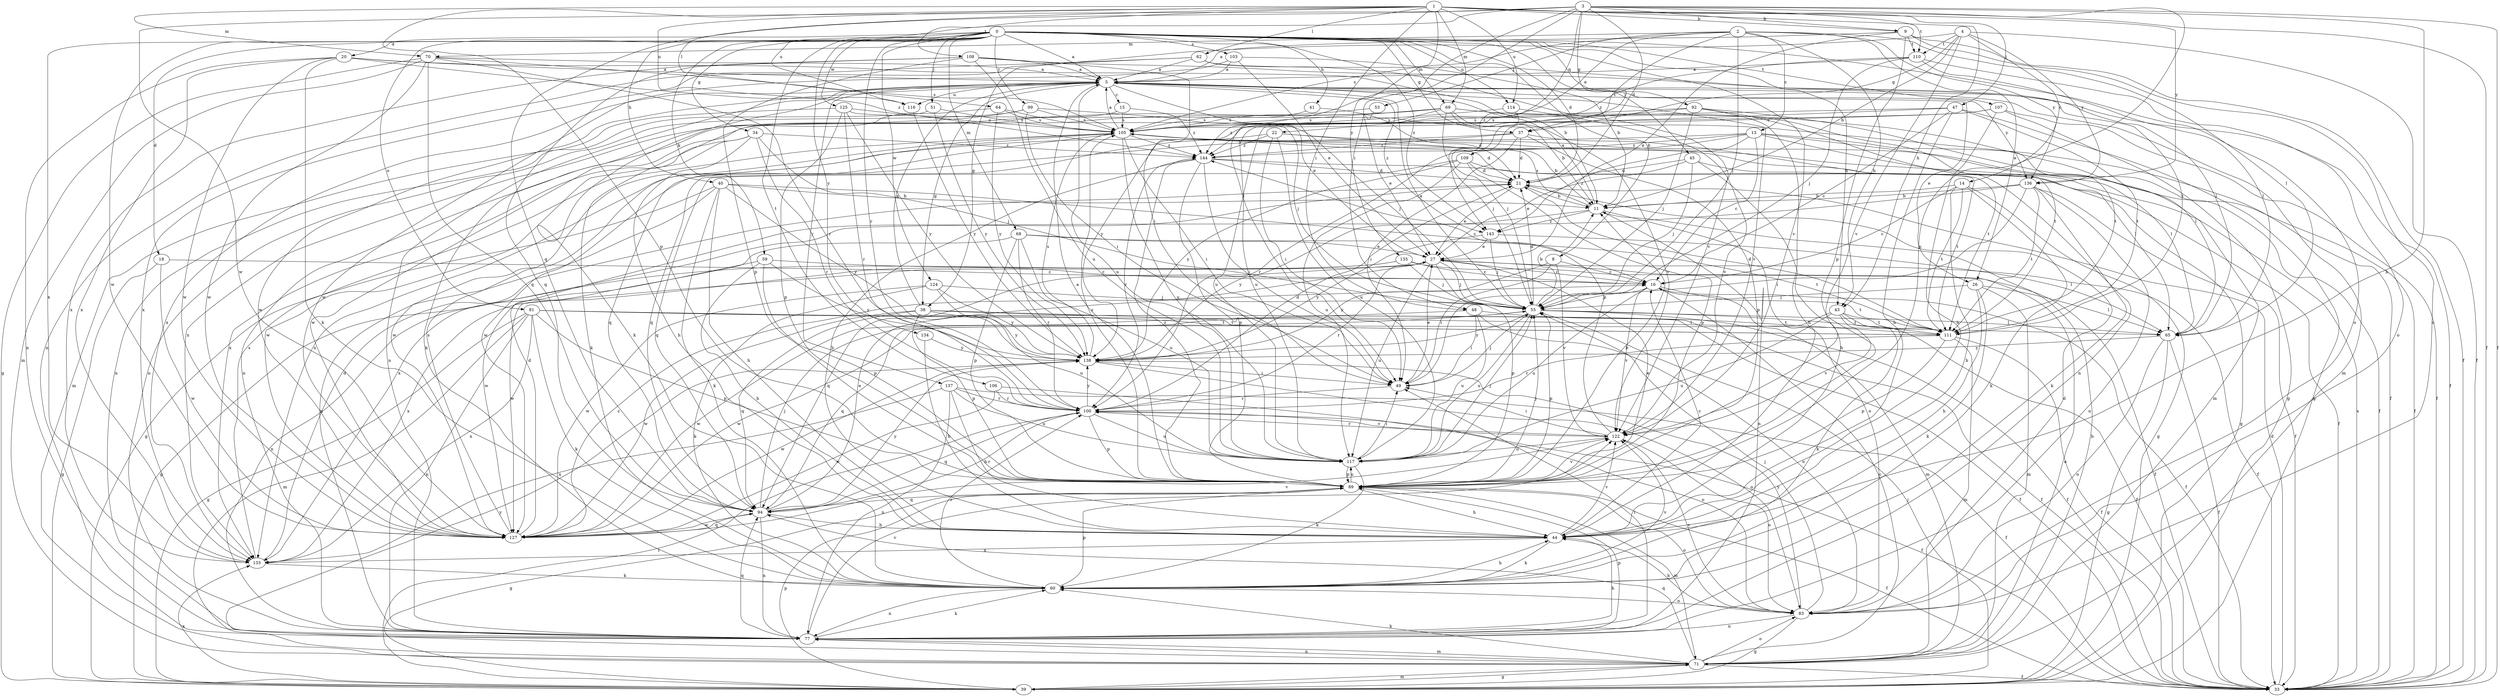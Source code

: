 strict digraph  {
0;
1;
2;
3;
4;
5;
8;
9;
11;
13;
14;
15;
16;
18;
20;
21;
22;
26;
27;
33;
34;
37;
38;
39;
40;
41;
43;
44;
45;
47;
48;
49;
51;
53;
55;
59;
60;
62;
64;
65;
68;
69;
70;
71;
77;
81;
83;
89;
92;
94;
99;
100;
103;
105;
106;
107;
108;
109;
110;
111;
114;
116;
117;
122;
124;
125;
127;
133;
134;
135;
136;
137;
138;
143;
144;
0 -> 5  [label=a];
0 -> 8  [label=b];
0 -> 18  [label=d];
0 -> 20  [label=d];
0 -> 21  [label=d];
0 -> 34  [label=g];
0 -> 37  [label=g];
0 -> 40  [label=h];
0 -> 41  [label=h];
0 -> 43  [label=h];
0 -> 45  [label=i];
0 -> 51  [label=j];
0 -> 59  [label=k];
0 -> 68  [label=m];
0 -> 69  [label=m];
0 -> 81  [label=o];
0 -> 83  [label=o];
0 -> 92  [label=q];
0 -> 99  [label=r];
0 -> 100  [label=r];
0 -> 103  [label=s];
0 -> 106  [label=t];
0 -> 107  [label=t];
0 -> 114  [label=u];
0 -> 122  [label=v];
0 -> 124  [label=w];
0 -> 125  [label=w];
0 -> 127  [label=w];
0 -> 133  [label=x];
0 -> 134  [label=y];
0 -> 143  [label=z];
1 -> 9  [label=b];
1 -> 33  [label=f];
1 -> 43  [label=h];
1 -> 47  [label=i];
1 -> 48  [label=i];
1 -> 62  [label=l];
1 -> 64  [label=l];
1 -> 69  [label=m];
1 -> 70  [label=m];
1 -> 89  [label=p];
1 -> 108  [label=t];
1 -> 114  [label=u];
1 -> 116  [label=u];
1 -> 135  [label=y];
1 -> 136  [label=y];
2 -> 13  [label=c];
2 -> 22  [label=e];
2 -> 26  [label=e];
2 -> 43  [label=h];
2 -> 53  [label=j];
2 -> 55  [label=j];
2 -> 65  [label=l];
2 -> 70  [label=m];
2 -> 105  [label=s];
2 -> 109  [label=t];
2 -> 136  [label=y];
3 -> 9  [label=b];
3 -> 21  [label=d];
3 -> 33  [label=f];
3 -> 37  [label=g];
3 -> 44  [label=h];
3 -> 48  [label=i];
3 -> 49  [label=i];
3 -> 89  [label=p];
3 -> 94  [label=q];
3 -> 110  [label=t];
3 -> 116  [label=u];
3 -> 127  [label=w];
3 -> 143  [label=z];
4 -> 11  [label=b];
4 -> 14  [label=c];
4 -> 33  [label=f];
4 -> 37  [label=g];
4 -> 38  [label=g];
4 -> 110  [label=t];
4 -> 122  [label=v];
4 -> 136  [label=y];
5 -> 15  [label=c];
5 -> 26  [label=e];
5 -> 27  [label=e];
5 -> 33  [label=f];
5 -> 38  [label=g];
5 -> 60  [label=k];
5 -> 71  [label=m];
5 -> 77  [label=n];
5 -> 116  [label=u];
5 -> 117  [label=u];
5 -> 122  [label=v];
5 -> 127  [label=w];
5 -> 133  [label=x];
5 -> 136  [label=y];
5 -> 137  [label=y];
5 -> 143  [label=z];
8 -> 16  [label=c];
8 -> 49  [label=i];
8 -> 122  [label=v];
8 -> 138  [label=y];
9 -> 5  [label=a];
9 -> 27  [label=e];
9 -> 33  [label=f];
9 -> 83  [label=o];
9 -> 89  [label=p];
9 -> 110  [label=t];
11 -> 5  [label=a];
11 -> 77  [label=n];
11 -> 83  [label=o];
11 -> 105  [label=s];
11 -> 138  [label=y];
11 -> 143  [label=z];
13 -> 16  [label=c];
13 -> 33  [label=f];
13 -> 65  [label=l];
13 -> 71  [label=m];
13 -> 100  [label=r];
13 -> 127  [label=w];
13 -> 143  [label=z];
13 -> 144  [label=z];
14 -> 11  [label=b];
14 -> 16  [label=c];
14 -> 39  [label=g];
14 -> 44  [label=h];
14 -> 60  [label=k];
14 -> 111  [label=t];
15 -> 105  [label=s];
15 -> 133  [label=x];
15 -> 144  [label=z];
16 -> 33  [label=f];
16 -> 55  [label=j];
16 -> 71  [label=m];
16 -> 111  [label=t];
16 -> 117  [label=u];
16 -> 122  [label=v];
18 -> 16  [label=c];
18 -> 39  [label=g];
18 -> 127  [label=w];
20 -> 5  [label=a];
20 -> 11  [label=b];
20 -> 60  [label=k];
20 -> 77  [label=n];
20 -> 127  [label=w];
20 -> 133  [label=x];
20 -> 144  [label=z];
21 -> 11  [label=b];
21 -> 27  [label=e];
22 -> 11  [label=b];
22 -> 33  [label=f];
22 -> 49  [label=i];
22 -> 94  [label=q];
22 -> 117  [label=u];
22 -> 144  [label=z];
26 -> 44  [label=h];
26 -> 55  [label=j];
26 -> 60  [label=k];
26 -> 65  [label=l];
26 -> 71  [label=m];
27 -> 16  [label=c];
27 -> 33  [label=f];
27 -> 55  [label=j];
27 -> 89  [label=p];
27 -> 94  [label=q];
27 -> 100  [label=r];
27 -> 117  [label=u];
27 -> 133  [label=x];
33 -> 21  [label=d];
33 -> 105  [label=s];
34 -> 44  [label=h];
34 -> 55  [label=j];
34 -> 100  [label=r];
34 -> 127  [label=w];
34 -> 133  [label=x];
34 -> 144  [label=z];
37 -> 21  [label=d];
37 -> 49  [label=i];
37 -> 89  [label=p];
37 -> 111  [label=t];
37 -> 133  [label=x];
37 -> 144  [label=z];
38 -> 5  [label=a];
38 -> 33  [label=f];
38 -> 89  [label=p];
38 -> 94  [label=q];
38 -> 111  [label=t];
38 -> 127  [label=w];
38 -> 138  [label=y];
39 -> 55  [label=j];
39 -> 71  [label=m];
39 -> 89  [label=p];
39 -> 100  [label=r];
39 -> 133  [label=x];
40 -> 11  [label=b];
40 -> 16  [label=c];
40 -> 39  [label=g];
40 -> 44  [label=h];
40 -> 60  [label=k];
40 -> 77  [label=n];
40 -> 138  [label=y];
41 -> 21  [label=d];
41 -> 105  [label=s];
43 -> 33  [label=f];
43 -> 60  [label=k];
43 -> 111  [label=t];
43 -> 117  [label=u];
43 -> 122  [label=v];
43 -> 127  [label=w];
44 -> 16  [label=c];
44 -> 60  [label=k];
44 -> 122  [label=v];
44 -> 133  [label=x];
45 -> 21  [label=d];
45 -> 27  [label=e];
45 -> 44  [label=h];
45 -> 55  [label=j];
45 -> 111  [label=t];
47 -> 16  [label=c];
47 -> 39  [label=g];
47 -> 44  [label=h];
47 -> 105  [label=s];
47 -> 111  [label=t];
47 -> 117  [label=u];
48 -> 49  [label=i];
48 -> 83  [label=o];
48 -> 111  [label=t];
48 -> 117  [label=u];
48 -> 127  [label=w];
49 -> 27  [label=e];
49 -> 55  [label=j];
49 -> 100  [label=r];
51 -> 77  [label=n];
51 -> 105  [label=s];
51 -> 138  [label=y];
53 -> 27  [label=e];
53 -> 105  [label=s];
55 -> 5  [label=a];
55 -> 11  [label=b];
55 -> 21  [label=d];
55 -> 33  [label=f];
55 -> 65  [label=l];
55 -> 89  [label=p];
55 -> 94  [label=q];
55 -> 111  [label=t];
55 -> 117  [label=u];
55 -> 138  [label=y];
59 -> 16  [label=c];
59 -> 44  [label=h];
59 -> 77  [label=n];
59 -> 89  [label=p];
59 -> 138  [label=y];
60 -> 44  [label=h];
60 -> 77  [label=n];
60 -> 83  [label=o];
60 -> 89  [label=p];
60 -> 100  [label=r];
60 -> 122  [label=v];
62 -> 5  [label=a];
62 -> 77  [label=n];
62 -> 111  [label=t];
62 -> 122  [label=v];
62 -> 133  [label=x];
64 -> 55  [label=j];
64 -> 60  [label=k];
64 -> 105  [label=s];
64 -> 138  [label=y];
65 -> 33  [label=f];
65 -> 39  [label=g];
65 -> 83  [label=o];
65 -> 138  [label=y];
68 -> 27  [label=e];
68 -> 89  [label=p];
68 -> 100  [label=r];
68 -> 111  [label=t];
68 -> 117  [label=u];
68 -> 127  [label=w];
69 -> 11  [label=b];
69 -> 55  [label=j];
69 -> 65  [label=l];
69 -> 77  [label=n];
69 -> 105  [label=s];
69 -> 111  [label=t];
69 -> 122  [label=v];
69 -> 127  [label=w];
69 -> 144  [label=z];
70 -> 5  [label=a];
70 -> 39  [label=g];
70 -> 71  [label=m];
70 -> 94  [label=q];
70 -> 100  [label=r];
70 -> 105  [label=s];
70 -> 127  [label=w];
71 -> 11  [label=b];
71 -> 16  [label=c];
71 -> 27  [label=e];
71 -> 33  [label=f];
71 -> 39  [label=g];
71 -> 60  [label=k];
71 -> 77  [label=n];
71 -> 83  [label=o];
71 -> 94  [label=q];
71 -> 138  [label=y];
77 -> 44  [label=h];
77 -> 49  [label=i];
77 -> 60  [label=k];
77 -> 71  [label=m];
77 -> 89  [label=p];
77 -> 94  [label=q];
77 -> 122  [label=v];
81 -> 33  [label=f];
81 -> 39  [label=g];
81 -> 60  [label=k];
81 -> 65  [label=l];
81 -> 71  [label=m];
81 -> 77  [label=n];
81 -> 89  [label=p];
81 -> 111  [label=t];
81 -> 133  [label=x];
83 -> 21  [label=d];
83 -> 39  [label=g];
83 -> 44  [label=h];
83 -> 55  [label=j];
83 -> 77  [label=n];
83 -> 122  [label=v];
83 -> 138  [label=y];
89 -> 5  [label=a];
89 -> 11  [label=b];
89 -> 27  [label=e];
89 -> 33  [label=f];
89 -> 39  [label=g];
89 -> 44  [label=h];
89 -> 55  [label=j];
89 -> 71  [label=m];
89 -> 83  [label=o];
89 -> 94  [label=q];
89 -> 105  [label=s];
89 -> 117  [label=u];
89 -> 122  [label=v];
89 -> 144  [label=z];
92 -> 44  [label=h];
92 -> 55  [label=j];
92 -> 77  [label=n];
92 -> 105  [label=s];
92 -> 111  [label=t];
92 -> 138  [label=y];
94 -> 27  [label=e];
94 -> 44  [label=h];
94 -> 55  [label=j];
94 -> 77  [label=n];
94 -> 100  [label=r];
94 -> 127  [label=w];
94 -> 138  [label=y];
99 -> 49  [label=i];
99 -> 55  [label=j];
99 -> 60  [label=k];
99 -> 77  [label=n];
99 -> 105  [label=s];
100 -> 21  [label=d];
100 -> 33  [label=f];
100 -> 89  [label=p];
100 -> 94  [label=q];
100 -> 117  [label=u];
100 -> 122  [label=v];
100 -> 138  [label=y];
103 -> 5  [label=a];
103 -> 11  [label=b];
103 -> 27  [label=e];
103 -> 127  [label=w];
105 -> 5  [label=a];
105 -> 21  [label=d];
105 -> 49  [label=i];
105 -> 65  [label=l];
105 -> 94  [label=q];
105 -> 117  [label=u];
105 -> 127  [label=w];
105 -> 144  [label=z];
106 -> 83  [label=o];
106 -> 100  [label=r];
106 -> 127  [label=w];
107 -> 33  [label=f];
107 -> 39  [label=g];
107 -> 44  [label=h];
107 -> 105  [label=s];
107 -> 117  [label=u];
108 -> 5  [label=a];
108 -> 49  [label=i];
108 -> 65  [label=l];
108 -> 89  [label=p];
108 -> 94  [label=q];
108 -> 117  [label=u];
108 -> 133  [label=x];
109 -> 21  [label=d];
109 -> 39  [label=g];
109 -> 89  [label=p];
109 -> 94  [label=q];
109 -> 117  [label=u];
109 -> 138  [label=y];
110 -> 5  [label=a];
110 -> 55  [label=j];
110 -> 65  [label=l];
110 -> 83  [label=o];
110 -> 144  [label=z];
111 -> 21  [label=d];
111 -> 33  [label=f];
111 -> 71  [label=m];
111 -> 89  [label=p];
111 -> 100  [label=r];
114 -> 55  [label=j];
114 -> 105  [label=s];
114 -> 122  [label=v];
116 -> 138  [label=y];
117 -> 49  [label=i];
117 -> 55  [label=j];
117 -> 60  [label=k];
117 -> 89  [label=p];
122 -> 49  [label=i];
122 -> 83  [label=o];
122 -> 100  [label=r];
122 -> 117  [label=u];
122 -> 144  [label=z];
124 -> 55  [label=j];
124 -> 60  [label=k];
124 -> 117  [label=u];
124 -> 127  [label=w];
124 -> 138  [label=y];
125 -> 33  [label=f];
125 -> 71  [label=m];
125 -> 89  [label=p];
125 -> 100  [label=r];
125 -> 105  [label=s];
125 -> 138  [label=y];
127 -> 16  [label=c];
127 -> 21  [label=d];
127 -> 94  [label=q];
127 -> 105  [label=s];
127 -> 122  [label=v];
133 -> 21  [label=d];
133 -> 60  [label=k];
133 -> 105  [label=s];
134 -> 44  [label=h];
134 -> 138  [label=y];
135 -> 16  [label=c];
135 -> 33  [label=f];
135 -> 39  [label=g];
135 -> 55  [label=j];
135 -> 127  [label=w];
136 -> 11  [label=b];
136 -> 33  [label=f];
136 -> 49  [label=i];
136 -> 60  [label=k];
136 -> 77  [label=n];
136 -> 111  [label=t];
136 -> 133  [label=x];
137 -> 33  [label=f];
137 -> 44  [label=h];
137 -> 77  [label=n];
137 -> 100  [label=r];
137 -> 117  [label=u];
137 -> 133  [label=x];
138 -> 49  [label=i];
138 -> 83  [label=o];
138 -> 105  [label=s];
138 -> 127  [label=w];
143 -> 27  [label=e];
143 -> 55  [label=j];
143 -> 65  [label=l];
143 -> 138  [label=y];
144 -> 21  [label=d];
144 -> 33  [label=f];
144 -> 44  [label=h];
144 -> 49  [label=i];
144 -> 89  [label=p];
144 -> 100  [label=r];
}
